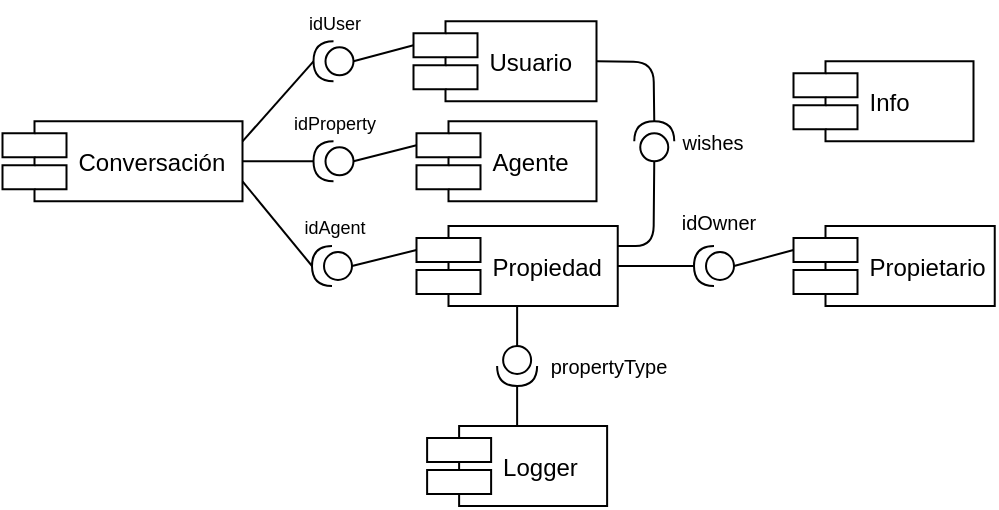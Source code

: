 <mxfile version="12.6.5" type="device"><diagram id="wtvhg5OZ2Z9fSXw7_doa" name="Page-1"><mxGraphModel dx="-1169" dy="-2715" grid="1" gridSize="10" guides="1" tooltips="1" connect="1" arrows="1" fold="1" page="1" pageScale="1" pageWidth="827" pageHeight="1169" math="0" shadow="0"><root><mxCell id="0"/><mxCell id="1" parent="0"/><mxCell id="ncOn02HBRYa2SCvfECzI-3" value="Conversación" style="shape=component;align=left;spacingLeft=36;fillColor=#FFFFFF;" vertex="1" parent="1"><mxGeometry x="2865.25" y="4217.67" width="120" height="40" as="geometry"/></mxCell><mxCell id="ncOn02HBRYa2SCvfECzI-4" value="" style="shape=providedRequiredInterface;html=1;verticalLabelPosition=bottom;fillColor=#FFFFFF;rotation=-180;" vertex="1" parent="1"><mxGeometry x="3020.75" y="4177.67" width="20" height="20" as="geometry"/></mxCell><mxCell id="ncOn02HBRYa2SCvfECzI-5" value="Usuario" style="shape=component;align=left;spacingLeft=36;fillColor=#FFFFFF;" vertex="1" parent="1"><mxGeometry x="3070.75" y="4167.67" width="91.5" height="40" as="geometry"/></mxCell><mxCell id="ncOn02HBRYa2SCvfECzI-6" value="Agente" style="shape=component;align=left;spacingLeft=36;fillColor=#FFFFFF;" vertex="1" parent="1"><mxGeometry x="3072.25" y="4217.67" width="90" height="40" as="geometry"/></mxCell><mxCell id="ncOn02HBRYa2SCvfECzI-7" value="" style="endArrow=none;html=1;entryX=0;entryY=0.3;entryDx=0;entryDy=0;exitX=0;exitY=0.5;exitDx=0;exitDy=0;exitPerimeter=0;" edge="1" parent="1" source="ncOn02HBRYa2SCvfECzI-4" target="ncOn02HBRYa2SCvfECzI-5"><mxGeometry width="50" height="50" relative="1" as="geometry"><mxPoint x="3038.5" y="4327.67" as="sourcePoint"/><mxPoint x="3088.5" y="4277.67" as="targetPoint"/></mxGeometry></mxCell><mxCell id="ncOn02HBRYa2SCvfECzI-8" value="" style="endArrow=none;html=1;entryX=1;entryY=0.5;entryDx=0;entryDy=0;exitX=1;exitY=0.25;exitDx=0;exitDy=0;entryPerimeter=0;" edge="1" parent="1" source="ncOn02HBRYa2SCvfECzI-3" target="ncOn02HBRYa2SCvfECzI-4"><mxGeometry width="50" height="50" relative="1" as="geometry"><mxPoint x="3070" y="4257.67" as="sourcePoint"/><mxPoint x="3153" y="4245.67" as="targetPoint"/></mxGeometry></mxCell><mxCell id="ncOn02HBRYa2SCvfECzI-9" value="" style="endArrow=none;html=1;exitX=1;exitY=0.5;exitDx=0;exitDy=0;entryX=1;entryY=0.5;entryDx=0;entryDy=0;entryPerimeter=0;" edge="1" parent="1" source="ncOn02HBRYa2SCvfECzI-3" target="ncOn02HBRYa2SCvfECzI-10"><mxGeometry width="50" height="50" relative="1" as="geometry"><mxPoint x="2970.75" y="4242.67" as="sourcePoint"/><mxPoint x="3050" y="4257.67" as="targetPoint"/></mxGeometry></mxCell><mxCell id="ncOn02HBRYa2SCvfECzI-10" value="" style="shape=providedRequiredInterface;html=1;verticalLabelPosition=bottom;fillColor=#FFFFFF;rotation=-180;" vertex="1" parent="1"><mxGeometry x="3020.75" y="4227.67" width="20" height="20" as="geometry"/></mxCell><mxCell id="ncOn02HBRYa2SCvfECzI-11" value="" style="endArrow=none;html=1;entryX=0;entryY=0.3;entryDx=0;entryDy=0;exitX=0;exitY=0.5;exitDx=0;exitDy=0;exitPerimeter=0;" edge="1" parent="1" source="ncOn02HBRYa2SCvfECzI-10" target="ncOn02HBRYa2SCvfECzI-6"><mxGeometry width="50" height="50" relative="1" as="geometry"><mxPoint x="2940.25" y="4260" as="sourcePoint"/><mxPoint x="3028.75" y="4258" as="targetPoint"/></mxGeometry></mxCell><mxCell id="ncOn02HBRYa2SCvfECzI-12" value="&lt;font style=&quot;font-size: 9px&quot;&gt;idUser&lt;/font&gt;" style="text;html=1;align=center;verticalAlign=middle;resizable=0;points=[];autosize=1;" vertex="1" parent="1"><mxGeometry x="3010.75" y="4157.67" width="40" height="20" as="geometry"/></mxCell><mxCell id="ncOn02HBRYa2SCvfECzI-13" value="&lt;font style=&quot;font-size: 9px&quot;&gt;idAgent&lt;/font&gt;" style="text;html=1;align=center;verticalAlign=middle;resizable=0;points=[];autosize=1;" vertex="1" parent="1"><mxGeometry x="3005.75" y="4260" width="50" height="20" as="geometry"/></mxCell><mxCell id="ncOn02HBRYa2SCvfECzI-14" value="Propiedad" style="shape=component;align=left;spacingLeft=36;fillColor=#FFFFFF;" vertex="1" parent="1"><mxGeometry x="3072.25" y="4270" width="100.62" height="40" as="geometry"/></mxCell><mxCell id="ncOn02HBRYa2SCvfECzI-15" value="" style="shape=providedRequiredInterface;html=1;verticalLabelPosition=bottom;fillColor=#FFFFFF;rotation=-180;" vertex="1" parent="1"><mxGeometry x="3020" y="4280" width="20" height="20" as="geometry"/></mxCell><mxCell id="ncOn02HBRYa2SCvfECzI-16" value="&lt;font style=&quot;font-size: 9px&quot;&gt;idProperty&lt;/font&gt;" style="text;html=1;align=center;verticalAlign=middle;resizable=0;points=[];autosize=1;" vertex="1" parent="1"><mxGeometry x="3000.75" y="4207.67" width="60" height="20" as="geometry"/></mxCell><mxCell id="ncOn02HBRYa2SCvfECzI-17" value="" style="endArrow=none;html=1;entryX=0;entryY=0.3;entryDx=0;entryDy=0;exitX=0;exitY=0.5;exitDx=0;exitDy=0;exitPerimeter=0;" edge="1" parent="1" source="ncOn02HBRYa2SCvfECzI-15" target="ncOn02HBRYa2SCvfECzI-14"><mxGeometry width="50" height="50" relative="1" as="geometry"><mxPoint x="3050.75" y="4270" as="sourcePoint"/><mxPoint x="3100.13" y="4268" as="targetPoint"/></mxGeometry></mxCell><mxCell id="ncOn02HBRYa2SCvfECzI-18" value="" style="endArrow=none;html=1;entryX=1;entryY=0.5;entryDx=0;entryDy=0;exitX=1;exitY=0.75;exitDx=0;exitDy=0;entryPerimeter=0;" edge="1" parent="1" source="ncOn02HBRYa2SCvfECzI-3" target="ncOn02HBRYa2SCvfECzI-15"><mxGeometry width="50" height="50" relative="1" as="geometry"><mxPoint x="2980.75" y="4237.67" as="sourcePoint"/><mxPoint x="3030.75" y="4197.67" as="targetPoint"/></mxGeometry></mxCell><mxCell id="ncOn02HBRYa2SCvfECzI-19" value="Propietario" style="shape=component;align=left;spacingLeft=36;fillColor=#FFFFFF;" vertex="1" parent="1"><mxGeometry x="3260.75" y="4270" width="100.62" height="40" as="geometry"/></mxCell><mxCell id="ncOn02HBRYa2SCvfECzI-20" value="" style="shape=providedRequiredInterface;html=1;verticalLabelPosition=bottom;fillColor=#FFFFFF;rotation=-180;" vertex="1" parent="1"><mxGeometry x="3211" y="4280" width="20" height="20" as="geometry"/></mxCell><mxCell id="ncOn02HBRYa2SCvfECzI-21" value="" style="endArrow=none;html=1;entryX=0;entryY=0.3;entryDx=0;entryDy=0;exitX=0;exitY=0.5;exitDx=0;exitDy=0;exitPerimeter=0;" edge="1" parent="1" source="ncOn02HBRYa2SCvfECzI-20" target="ncOn02HBRYa2SCvfECzI-19"><mxGeometry width="50" height="50" relative="1" as="geometry"><mxPoint x="3050.75" y="4320" as="sourcePoint"/><mxPoint x="3100.13" y="4312" as="targetPoint"/></mxGeometry></mxCell><mxCell id="ncOn02HBRYa2SCvfECzI-22" value="" style="endArrow=none;html=1;entryX=1;entryY=0.5;entryDx=0;entryDy=0;exitX=1;exitY=0.5;exitDx=0;exitDy=0;entryPerimeter=0;" edge="1" parent="1" source="ncOn02HBRYa2SCvfECzI-14" target="ncOn02HBRYa2SCvfECzI-20"><mxGeometry width="50" height="50" relative="1" as="geometry"><mxPoint x="2980.75" y="4320" as="sourcePoint"/><mxPoint x="3030.75" y="4320" as="targetPoint"/></mxGeometry></mxCell><mxCell id="ncOn02HBRYa2SCvfECzI-23" value="&lt;font size=&quot;1&quot;&gt;idOwner&lt;/font&gt;" style="text;html=1;align=center;verticalAlign=middle;resizable=0;points=[];autosize=1;" vertex="1" parent="1"><mxGeometry x="3198.13" y="4257.67" width="50" height="20" as="geometry"/></mxCell><mxCell id="ncOn02HBRYa2SCvfECzI-24" value="" style="endArrow=none;html=1;entryX=0;entryY=0.5;entryDx=0;entryDy=0;exitX=1;exitY=0.25;exitDx=0;exitDy=0;entryPerimeter=0;" edge="1" parent="1" source="ncOn02HBRYa2SCvfECzI-14" target="ncOn02HBRYa2SCvfECzI-30"><mxGeometry width="50" height="50" relative="1" as="geometry"><mxPoint x="3240.75" y="4187.67" as="sourcePoint"/><mxPoint x="3292.63" y="4179.67" as="targetPoint"/><Array as="points"><mxPoint x="3190.75" y="4280"/></Array></mxGeometry></mxCell><mxCell id="ncOn02HBRYa2SCvfECzI-25" value="" style="endArrow=none;html=1;entryX=1;entryY=0.5;entryDx=0;entryDy=0;exitX=1;exitY=0.5;exitDx=0;exitDy=0;entryPerimeter=0;" edge="1" parent="1" source="ncOn02HBRYa2SCvfECzI-5" target="ncOn02HBRYa2SCvfECzI-30"><mxGeometry width="50" height="50" relative="1" as="geometry"><mxPoint x="3185.38" y="4199.01" as="sourcePoint"/><mxPoint x="3220.75" y="4187.67" as="targetPoint"/><Array as="points"><mxPoint x="3190.75" y="4188"/></Array></mxGeometry></mxCell><mxCell id="ncOn02HBRYa2SCvfECzI-26" value="&lt;font size=&quot;1&quot;&gt;wishes&lt;/font&gt;" style="text;html=1;align=center;verticalAlign=middle;resizable=0;points=[];autosize=1;" vertex="1" parent="1"><mxGeometry x="3195.25" y="4217.67" width="50" height="20" as="geometry"/></mxCell><mxCell id="ncOn02HBRYa2SCvfECzI-27" value="Logger" style="shape=component;align=left;spacingLeft=36;fillColor=#FFFFFF;" vertex="1" parent="1"><mxGeometry x="3077.56" y="4370" width="90" height="40" as="geometry"/></mxCell><mxCell id="ncOn02HBRYa2SCvfECzI-28" value="" style="endArrow=none;html=1;entryX=0.5;entryY=0;entryDx=0;entryDy=0;exitX=1;exitY=0.5;exitDx=0;exitDy=0;exitPerimeter=0;" edge="1" parent="1" source="ncOn02HBRYa2SCvfECzI-31" target="ncOn02HBRYa2SCvfECzI-27"><mxGeometry width="50" height="50" relative="1" as="geometry"><mxPoint x="3250.75" y="4300" as="sourcePoint"/><mxPoint x="3306.38" y="4292" as="targetPoint"/></mxGeometry></mxCell><mxCell id="ncOn02HBRYa2SCvfECzI-29" value="&lt;font size=&quot;1&quot;&gt;propertyType&lt;/font&gt;" style="text;html=1;align=center;verticalAlign=middle;resizable=0;points=[];autosize=1;" vertex="1" parent="1"><mxGeometry x="3132.56" y="4330" width="70" height="20" as="geometry"/></mxCell><mxCell id="ncOn02HBRYa2SCvfECzI-30" value="" style="shape=providedRequiredInterface;html=1;verticalLabelPosition=bottom;fillColor=#FFFFFF;rotation=-90;" vertex="1" parent="1"><mxGeometry x="3181.13" y="4217.67" width="20" height="20" as="geometry"/></mxCell><mxCell id="ncOn02HBRYa2SCvfECzI-31" value="" style="shape=providedRequiredInterface;html=1;verticalLabelPosition=bottom;fillColor=#FFFFFF;rotation=90;" vertex="1" parent="1"><mxGeometry x="3112.56" y="4330" width="20" height="20" as="geometry"/></mxCell><mxCell id="ncOn02HBRYa2SCvfECzI-32" value="" style="endArrow=none;html=1;exitX=0.5;exitY=1;exitDx=0;exitDy=0;" edge="1" parent="1" source="ncOn02HBRYa2SCvfECzI-14" target="ncOn02HBRYa2SCvfECzI-31"><mxGeometry width="50" height="50" relative="1" as="geometry"><mxPoint x="3140.44" y="4310" as="sourcePoint"/><mxPoint x="3140.75" y="4340" as="targetPoint"/></mxGeometry></mxCell><mxCell id="ncOn02HBRYa2SCvfECzI-33" value="Info" style="shape=component;align=left;spacingLeft=36;fillColor=#FFFFFF;" vertex="1" parent="1"><mxGeometry x="3260.75" y="4187.67" width="90" height="40" as="geometry"/></mxCell></root></mxGraphModel></diagram></mxfile>